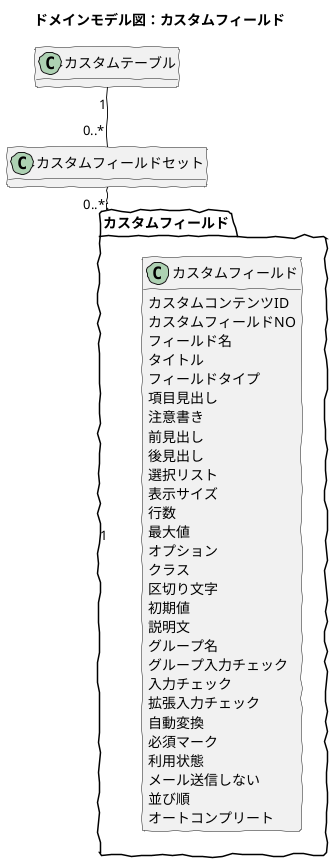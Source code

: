 @startuml
skinparam handwritten true
skinparam backgroundColor white
hide method

title ドメインモデル図：カスタムフィールド

package カスタムフィールド {
	
	class カスタムフィールド {
		カスタムコンテンツID
		カスタムフィールドNO
		フィールド名
		タイトル
		フィールドタイプ
		項目見出し
		注意書き
		前見出し
		後見出し
		選択リスト
		表示サイズ
		行数
		最大値
		オプション
		クラス
		区切り文字
		初期値
		説明文
		グループ名
		グループ入力チェック
		入力チェック
		拡張入力チェック
		自動変換
		必須マーク
		利用状態
		メール送信しない
		並び順
		オートコンプリート
	}

}

カスタムフィールド "1" -up- "0..*" カスタムフィールドセット
カスタムフィールドセット "0..*" -up- "1" カスタムテーブル

@enduml
